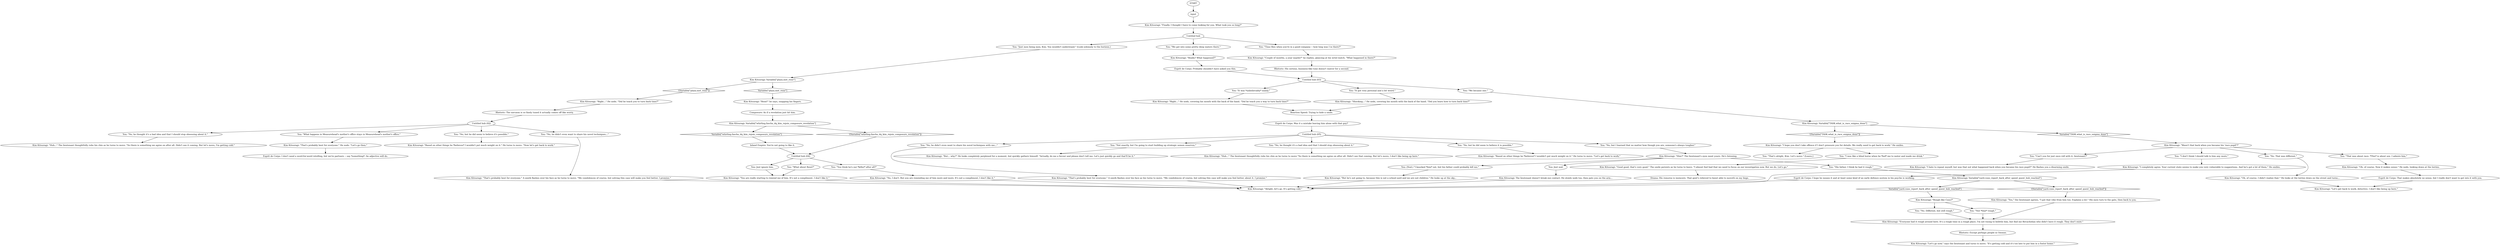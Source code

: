 # KIM SWITCH / REJOIN AFTER MEASURHEAD TALK
# Kim rejoins the party after Harry and Measurehead exit (Measurhead's) Mum's office.
# ==================================================
digraph G {
	  0 [label="START"];
	  1 [label="input"];
	  2 [label="Kim Kitsuragi: \"Huh...\" The lieutenant thoughtfully rubs his chin as he turns to move \"So there is something we agree on after all. Didn't see that coming. But let's move, I don't like being up here.\""];
	  3 [label="Rhetoric: The sarcasm is so finely tuned it actually comes off like worry."];
	  4 [label="Kim Kitsuragi: \"Really? What happened?\""];
	  5 [label="Kim Kitsuragi: \"Couple of months, a year maybe?\" he replies, glancing at his wrist-watch. \"What happened in there?\""];
	  6 [label="You: \"You think he's our *killer* after all?\""];
	  7 [label="Rhetoric: Except perhaps people in Ozonne."];
	  8 [label="Kim Kitsuragi: \"Oh, of course. Now it makes sense.\" He nods, looking down at the lorries."];
	  9 [label="You: \"His father. I think he had it rough.\""];
	  10 [label="You: \"Not *that* rough.\""];
	  11 [label="Kim Kitsuragi: \"René!\" he says, snapping his fingers."];
	  12 [label="Kim Kitsuragi: \"That's probably best for everyone.\" He nods. \"Let's go then.\""];
	  13 [label="You: \"I don't think I should talk to him any more.\""];
	  14 [label="You: \"No, he thought it's a bad idea and that I should stop obsessing about it.\""];
	  15 [label="You: \"No, he didn't even want to share his novel techniques with me...\""];
	  16 [label="You: \"It was *unbelievably* manly.\""];
	  17 [label="You: \"We became one.\""];
	  18 [label="You: \"No, he didn't even want to share his novel techniques...\""];
	  19 [label="You: \"That was about race. *This* is about sex. I admire him.\""];
	  20 [label="You: \"No, but he did seem to believe it is possible.\""];
	  21 [label="Kim Kitsuragi: \"Shocking...\" He nods, covering his mouth with the back of the hand. \"Did you learn how to turn back time?\""];
	  22 [label="Kim Kitsuragi: \"But he's not going to, because this is not a school yard and we are not children.\" He looks up at the sky..."];
	  23 [label="You: \"No. Different, but still rough.\""];
	  24 [label="Kim Kitsuragi: \"Let's get back to work, detective. I don't like being up here.\""];
	  25 [label="You: \"What about René?\""];
	  26 [label="Kim Kitsuragi: \"You are really starting to remind me of him. It's not a compliment. I don't like it.\""];
	  27 [label="Kim Kitsuragi: \"Huh...\" The lieutenant thoughtfully rubs his chin as he turns to move. \"So there is something we agree on after all. Didn't see it coming. But let's move, I'm getting cold.\""];
	  28 [label="You: \"No. That was different.\""];
	  29 [label="Kim Kitsuragi: \"But... why?\" He looks completely perplexed for a moment, but quickly gathers himself. \"Actually, do me a favour and please don't tell me. Let's just quickly go and that'll be it.\""];
	  30 [label="Kim Kitsuragi: \"Alright, let's go. It's getting cold.\""];
	  31 [label="Inland Empire: You're not going to like it."];
	  32 [label="Rhetoric: His serious, business-like tone doesn't waiver for a second."];
	  33 [label="Untitled hub (03)"];
	  34 [label="Esprit de Corps: I don't need a word-for-word retelling, but we're partners -- say *something*. An adjective will do."];
	  35 [label="Kim Kitsuragi: \"Finally. I thought I have to come looking for you. What took you so long?\""];
	  36 [label="Kim Kitsuragi: Variable[\"plaza.met_rene\"]"];
	  37 [label="Variable[\"plaza.met_rene\"]", shape=diamond];
	  38 [label="!(Variable[\"plaza.met_rene\"])", shape=diamond];
	  39 [label="Untitled hub (04)"];
	  40 [label="You: \"What happens in Measurehead's mother's office stays in Measurehead's mother's office.\""];
	  41 [label="Kim Kitsuragi: \"Right...\" He nods, covering his mouth with the back of the hand. \"Did he teach you a way to turn back time?\""];
	  42 [label="You: \"I was like a blind horse when he *led* me to water and made me drink.\""];
	  43 [label="Kim Kitsuragi: \"Based on other things he *believes* I wouldn't put much weight on it.\" He turns to move. \"Let's get back to work.\""];
	  44 [label="Kim Kitsuragi: Variable[\"yard.cuno_report_back_after_speed_quest_hub_reached\"]"];
	  45 [label="Variable[\"yard.cuno_report_back_after_speed_quest_hub_reached\"]", shape=diamond];
	  46 [label="!(Variable[\"yard.cuno_report_back_after_speed_quest_hub_reached\"])", shape=diamond];
	  47 [label="You: \"No, but he did seem to believe it's possible.\""];
	  49 [label="Kim Kitsuragi: \"Based on other things he *believes* I wouldn't put much weight on it.\" He turns to move. \"Now let's get back to work.\""];
	  50 [label="Kim Kitsuragi: \"Oh, of course. I didn't realize that.\" He looks at the lorries down on the street and turns..."];
	  51 [label="Kim Kitsuragi: \"Rough like Cuno?\""];
	  52 [label="Kim Kitsuragi: \"Everyone had it rough around here. It's a rough time in a rough place. I'm not trying to belittle him, but find me Revacholian who didn't have it rough. They don't exist.\""];
	  53 [label="You: \"Not exactly, but I'm going to start building up strategic semen reserves.\""];
	  54 [label="You: \"Just men being men, Kim. You wouldn't understand.\" (Look solemnly to the horizon.)"];
	  55 [label="Kim Kitsuragi: Variable[\"whirling.fascha_dq_kim_rejoin_composure_revelation\"]"];
	  56 [label="Variable[\"whirling.fascha_dq_kim_rejoin_composure_revelation\"]", shape=diamond];
	  57 [label="!(Variable[\"whirling.fascha_dq_kim_rejoin_composure_revelation\"])", shape=diamond];
	  58 [label="Kim Kitsuragi: \"That's probably best for everyone.\" A smirk flashes over his face as he turns to move. \"My condolences of course, but solving this case will make you feel better. I promise.\""];
	  59 [label="Esprit de Corps: Was it a mistake leaving him alone with that guy?"];
	  60 [label="Kim Kitsuragi: \"Him?\" The lieutenant's eyes meet yours. He's listening."];
	  61 [label="You: \"No, he thought it's a bad idea and that I should stop obsessing about it.\""];
	  62 [label="Reaction Speed: Trying to hide a smile."];
	  63 [label="Kim Kitsuragi: \"I hope you don't take offence if I don't pressure you for details. We really need to get back to work.\" He smiles."];
	  64 [label="Kim Kitsuragi: \"That's probably best for everyone.\" A smirk flashes over his face as his turns to move. \"My condolences of course, but solving this case will make you feel better. about it. I promise.\""];
	  65 [label="You: Just nod."];
	  66 [label="You: (Nod.) \"I knocked *him* out, but his father could probably kill me.\""];
	  67 [label="You: Just ignore him."];
	  68 [label="Kim Kitsuragi: \"No, I don't. But you are reminding me of him more and more. It's not a compliment, I don't like it.\""];
	  69 [label="You: \"It got very personal and a bit weird.\""];
	  70 [label="Kim Kitsuragi: Variable[\"TASK.what_is_race_enigma_done\"]"];
	  71 [label="Variable[\"TASK.what_is_race_enigma_done\"]", shape=diamond];
	  72 [label="!(Variable[\"TASK.what_is_race_enigma_done\"])", shape=diamond];
	  73 [label="Kim Kitsuragi: \"Wasn't that back when you became his 'race pupil'?\""];
	  74 [label="Esprit de Corps: That makes absolutely no sense, but I really don't want to get into it with you."];
	  75 [label="Kim Kitsuragi: \"Right...\" He nods. \"Did he teach you to turn back time?\""];
	  76 [label="You: \"Time flies when you're in a good company -- how long was I in there?\""];
	  77 [label="Drama: His remorse is insincere. That gent's relieved to beest able to moveth on my liege."];
	  78 [label="Kim Kitsuragi: \"I completely agree. Your current state seems to make you very vulnerable to suggestions. And he's got a lot of them.\" He smiles."];
	  79 [label="Kim Kitsuragi: \"I hate to repeat myself, but was that not what happened back when you became his race pupil?\" He flashes you a disarming smile."];
	  80 [label="Kim Kitsuragi: The lieutenant doesn't break eye contact. He slowly nods too, then pats you on the arm..."];
	  81 [label="Kim Kitsuragi: \"Yes,\" the lieutenant agrees, \"I got that vibe from him too. Explains a lot.\" His eyes turn to the gate, then back to you."];
	  82 [label="Untitled hub (02)"];
	  83 [label="Esprit de Corps: Probably shouldn't have asked you this."];
	  84 [label="You: \"Can't you for just once roll with it, lieutenant?\""];
	  85 [label="Esprit de Corps: I hope he means it and at least some kind of an early defence system in his psyche is working."];
	  86 [label="Untitled hub"];
	  87 [label="Composure: As if a revelation just hit him."];
	  88 [label="You: \"That's alright, Kim. Let's move.\" [Leave.]"];
	  89 [label="Kim Kitsuragi: \"Good good, that's very good.\" The smile persists as he turns to leave. \"I almost feel bad that we need to focus on our investigation now. But we do. Let's go.\""];
	  90 [label="Untitled hub (05)"];
	  91 [label="Kim Kitsuragi: \"Let's go now,\" says the lieutenant and turns to move. \"It's getting cold and it's too late to put him in a foster home.\""];
	  92 [label="You: \"We got into some pretty deep waters there.\""];
	  93 [label="You: \"No, but I learned that no matter how though you are, someone's always tougher.\""];
	  0 -> 1
	  1 -> 35
	  3 -> 82
	  4 -> 83
	  5 -> 32
	  6 -> 68
	  7 -> 91
	  8 -> 74
	  9 -> 44
	  10 -> 52
	  11 -> 87
	  12 -> 34
	  13 -> 78
	  14 -> 2
	  15 -> 64
	  16 -> 41
	  17 -> 70
	  18 -> 58
	  19 -> 8
	  20 -> 43
	  21 -> 62
	  22 -> 30
	  23 -> 52
	  25 -> 26
	  26 -> 30
	  28 -> 50
	  31 -> 39
	  32 -> 33
	  33 -> 16
	  33 -> 17
	  33 -> 69
	  35 -> 86
	  36 -> 37
	  36 -> 38
	  37 -> 11
	  38 -> 75
	  39 -> 25
	  39 -> 67
	  39 -> 6
	  40 -> 12
	  41 -> 62
	  42 -> 89
	  44 -> 45
	  44 -> 46
	  45 -> 51
	  46 -> 81
	  47 -> 49
	  50 -> 24
	  51 -> 10
	  51 -> 23
	  52 -> 7
	  53 -> 29
	  54 -> 36
	  55 -> 56
	  55 -> 57
	  56 -> 31
	  57 -> 39
	  58 -> 30
	  59 -> 90
	  60 -> 65
	  60 -> 9
	  60 -> 66
	  61 -> 27
	  62 -> 59
	  63 -> 88
	  63 -> 42
	  64 -> 30
	  65 -> 80
	  66 -> 22
	  67 -> 26
	  68 -> 30
	  69 -> 21
	  70 -> 72
	  70 -> 71
	  71 -> 73
	  72 -> 63
	  73 -> 19
	  73 -> 28
	  73 -> 13
	  73 -> 84
	  74 -> 24
	  75 -> 3
	  76 -> 5
	  78 -> 85
	  79 -> 30
	  80 -> 30
	  81 -> 52
	  82 -> 40
	  82 -> 18
	  82 -> 61
	  82 -> 47
	  83 -> 33
	  84 -> 79
	  85 -> 30
	  86 -> 92
	  86 -> 54
	  86 -> 76
	  87 -> 55
	  89 -> 77
	  90 -> 14
	  90 -> 15
	  90 -> 20
	  90 -> 53
	  90 -> 93
	  92 -> 4
	  93 -> 60
}

